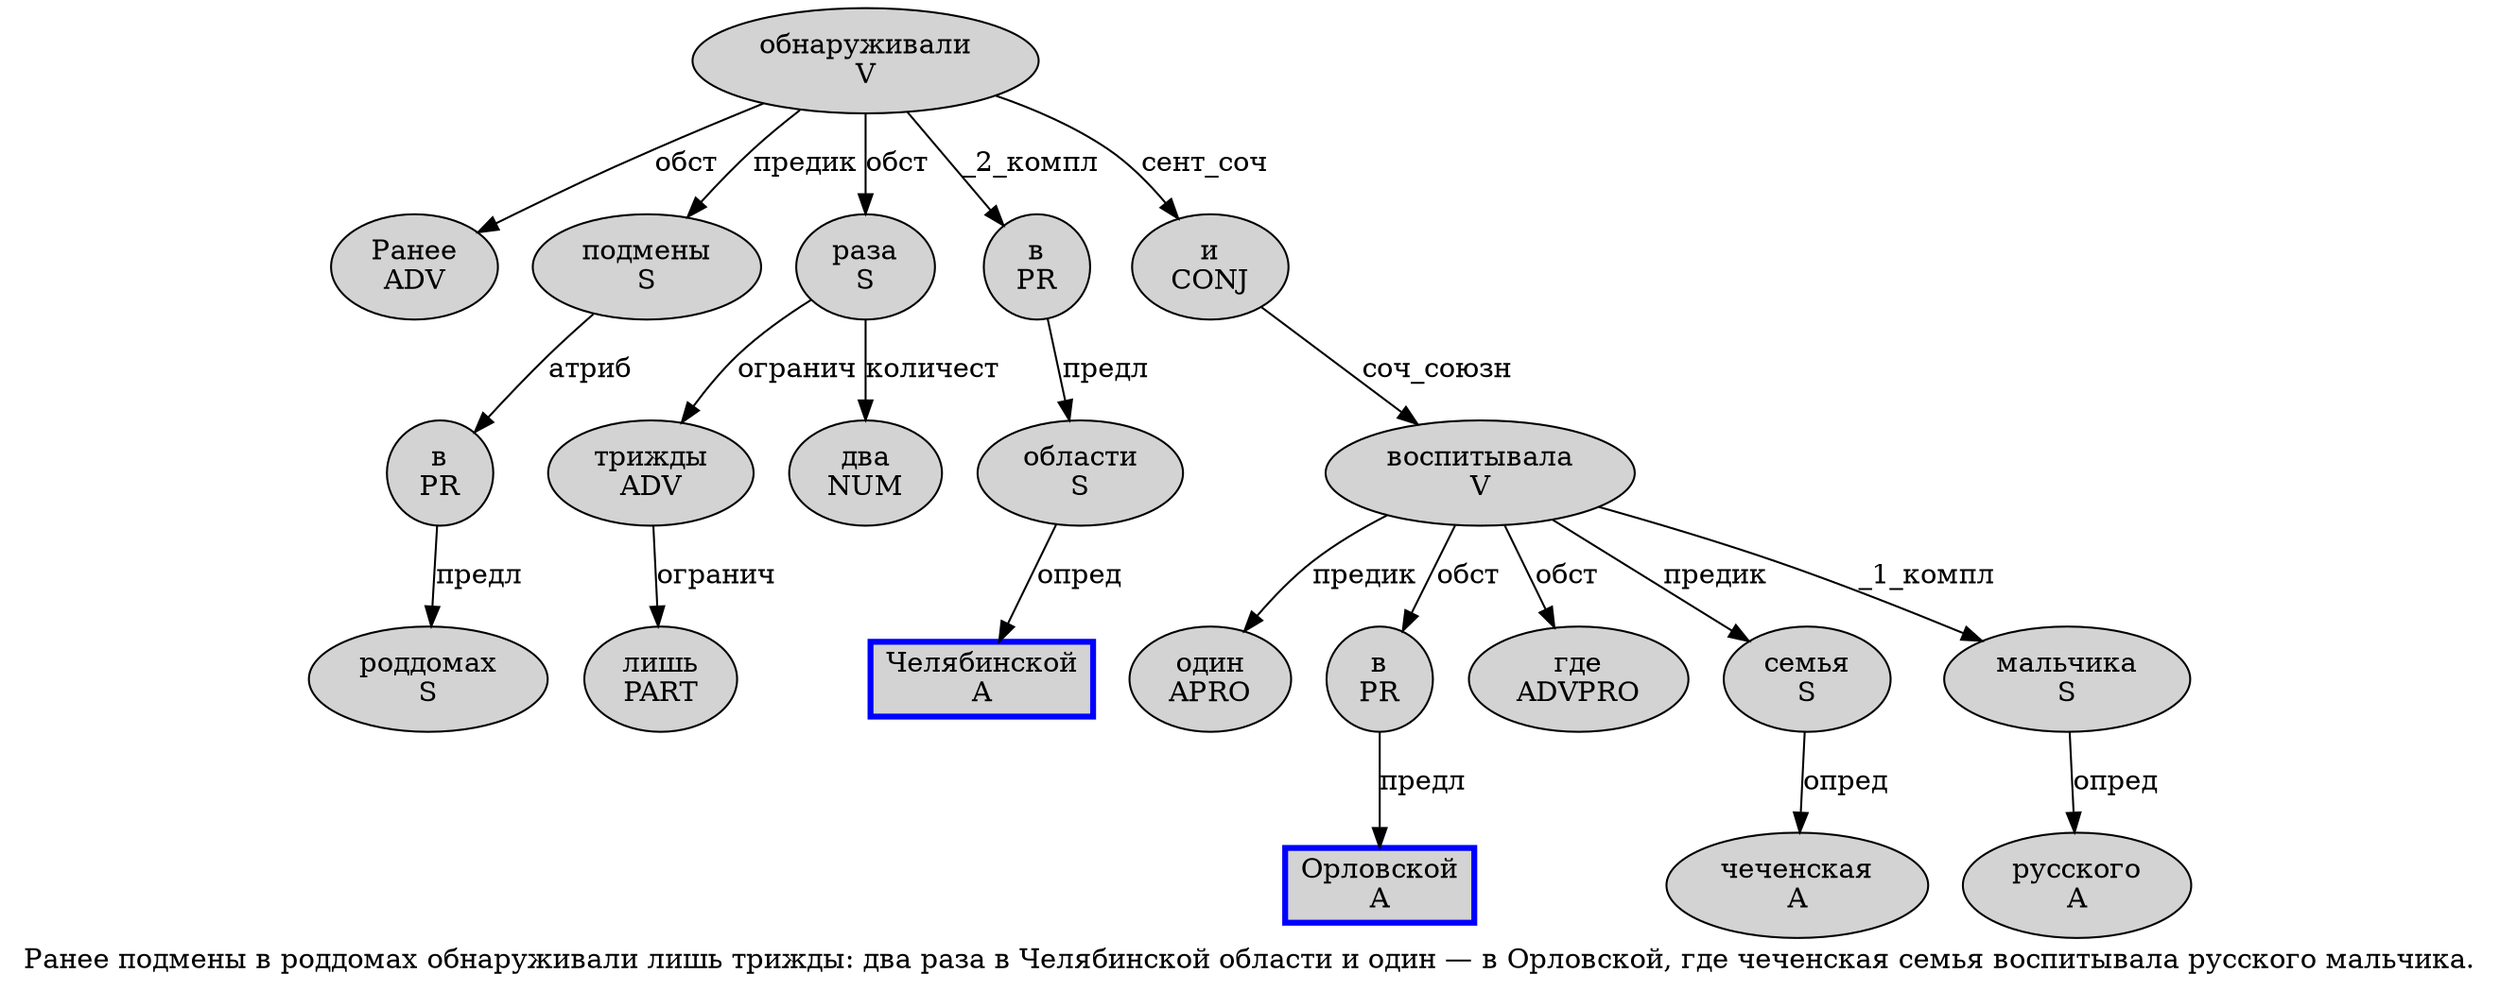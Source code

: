 digraph SENTENCE_633 {
	graph [label="Ранее подмены в роддомах обнаруживали лишь трижды: два раза в Челябинской области и один — в Орловской, где чеченская семья воспитывала русского мальчика."]
	node [style=filled]
		0 [label="Ранее
ADV" color="" fillcolor=lightgray penwidth=1 shape=ellipse]
		1 [label="подмены
S" color="" fillcolor=lightgray penwidth=1 shape=ellipse]
		2 [label="в
PR" color="" fillcolor=lightgray penwidth=1 shape=ellipse]
		3 [label="роддомах
S" color="" fillcolor=lightgray penwidth=1 shape=ellipse]
		4 [label="обнаруживали
V" color="" fillcolor=lightgray penwidth=1 shape=ellipse]
		5 [label="лишь
PART" color="" fillcolor=lightgray penwidth=1 shape=ellipse]
		6 [label="трижды
ADV" color="" fillcolor=lightgray penwidth=1 shape=ellipse]
		8 [label="два
NUM" color="" fillcolor=lightgray penwidth=1 shape=ellipse]
		9 [label="раза
S" color="" fillcolor=lightgray penwidth=1 shape=ellipse]
		10 [label="в
PR" color="" fillcolor=lightgray penwidth=1 shape=ellipse]
		11 [label="Челябинской
A" color=blue fillcolor=lightgray penwidth=3 shape=box]
		12 [label="области
S" color="" fillcolor=lightgray penwidth=1 shape=ellipse]
		13 [label="и
CONJ" color="" fillcolor=lightgray penwidth=1 shape=ellipse]
		14 [label="один
APRO" color="" fillcolor=lightgray penwidth=1 shape=ellipse]
		16 [label="в
PR" color="" fillcolor=lightgray penwidth=1 shape=ellipse]
		17 [label="Орловской
A" color=blue fillcolor=lightgray penwidth=3 shape=box]
		19 [label="где
ADVPRO" color="" fillcolor=lightgray penwidth=1 shape=ellipse]
		20 [label="чеченская
A" color="" fillcolor=lightgray penwidth=1 shape=ellipse]
		21 [label="семья
S" color="" fillcolor=lightgray penwidth=1 shape=ellipse]
		22 [label="воспитывала
V" color="" fillcolor=lightgray penwidth=1 shape=ellipse]
		23 [label="русского
A" color="" fillcolor=lightgray penwidth=1 shape=ellipse]
		24 [label="мальчика
S" color="" fillcolor=lightgray penwidth=1 shape=ellipse]
			10 -> 12 [label="предл"]
			22 -> 14 [label="предик"]
			22 -> 16 [label="обст"]
			22 -> 19 [label="обст"]
			22 -> 21 [label="предик"]
			22 -> 24 [label="_1_компл"]
			12 -> 11 [label="опред"]
			21 -> 20 [label="опред"]
			9 -> 6 [label="огранич"]
			9 -> 8 [label="количест"]
			2 -> 3 [label="предл"]
			4 -> 0 [label="обст"]
			4 -> 1 [label="предик"]
			4 -> 9 [label="обст"]
			4 -> 10 [label="_2_компл"]
			4 -> 13 [label="сент_соч"]
			16 -> 17 [label="предл"]
			1 -> 2 [label="атриб"]
			13 -> 22 [label="соч_союзн"]
			6 -> 5 [label="огранич"]
			24 -> 23 [label="опред"]
}